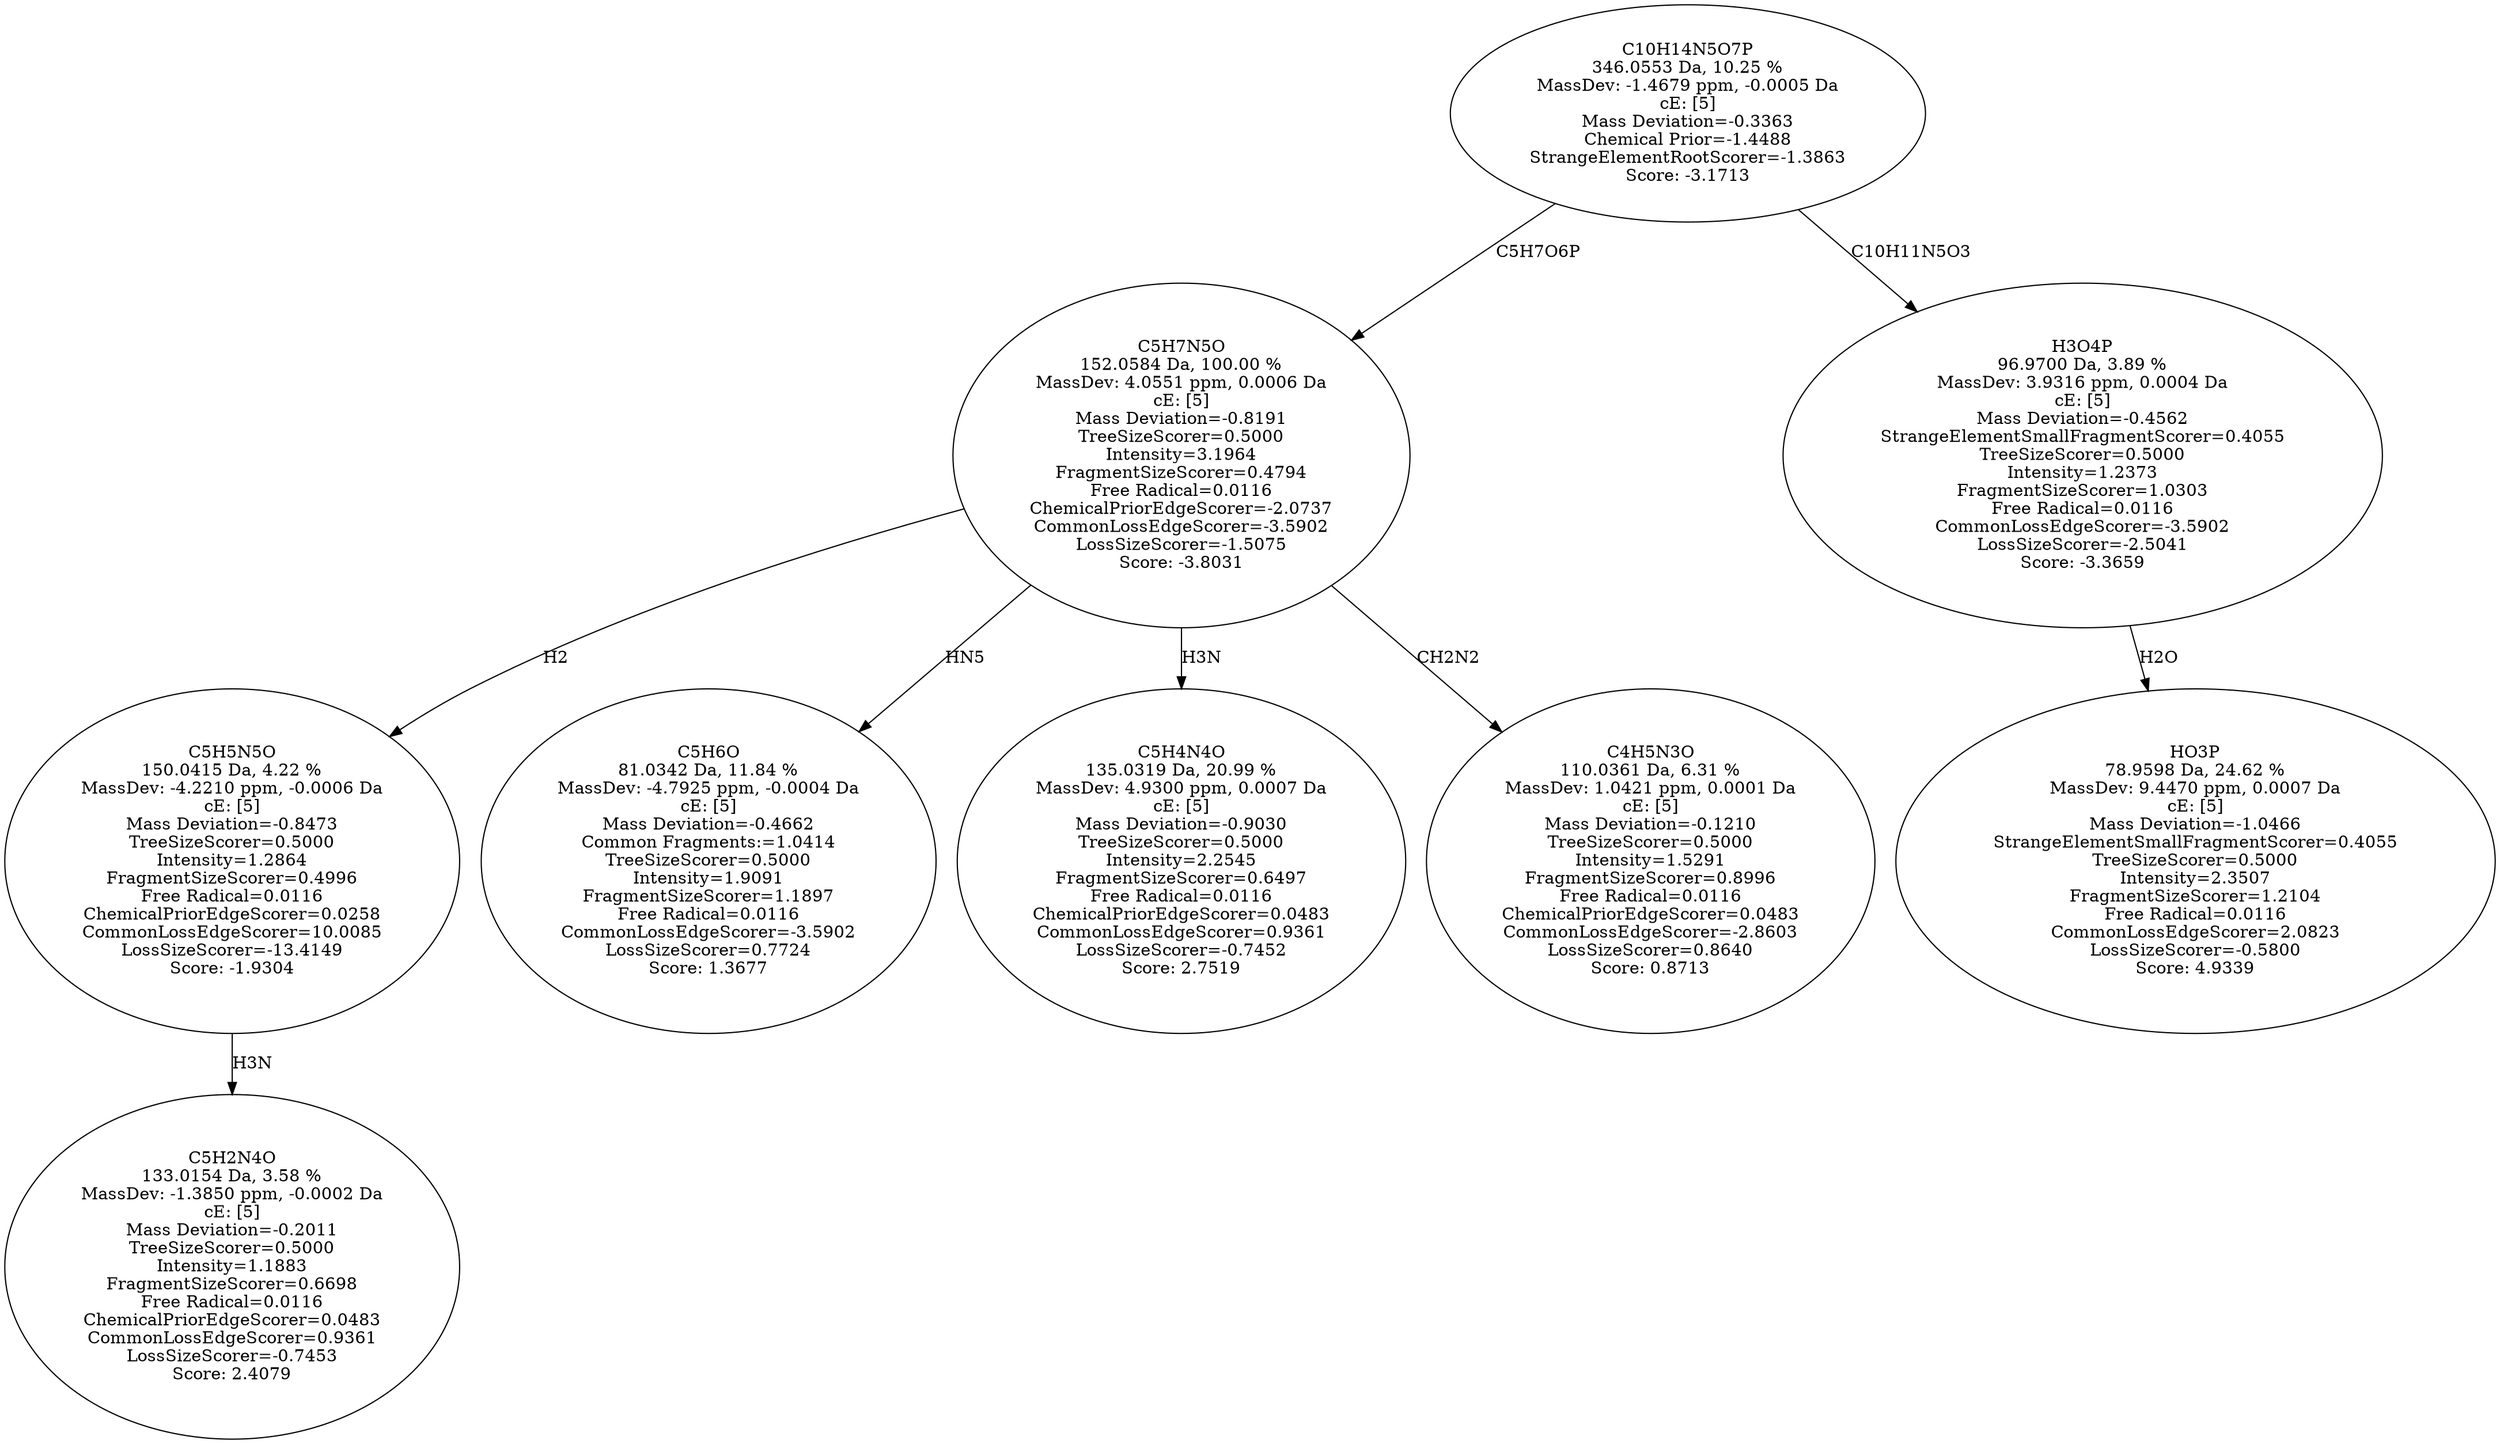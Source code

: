 strict digraph {
v1 [label="C5H2N4O\n133.0154 Da, 3.58 %\nMassDev: -1.3850 ppm, -0.0002 Da\ncE: [5]\nMass Deviation=-0.2011\nTreeSizeScorer=0.5000\nIntensity=1.1883\nFragmentSizeScorer=0.6698\nFree Radical=0.0116\nChemicalPriorEdgeScorer=0.0483\nCommonLossEdgeScorer=0.9361\nLossSizeScorer=-0.7453\nScore: 2.4079"];
v2 [label="C5H5N5O\n150.0415 Da, 4.22 %\nMassDev: -4.2210 ppm, -0.0006 Da\ncE: [5]\nMass Deviation=-0.8473\nTreeSizeScorer=0.5000\nIntensity=1.2864\nFragmentSizeScorer=0.4996\nFree Radical=0.0116\nChemicalPriorEdgeScorer=0.0258\nCommonLossEdgeScorer=10.0085\nLossSizeScorer=-13.4149\nScore: -1.9304"];
v3 [label="C5H6O\n81.0342 Da, 11.84 %\nMassDev: -4.7925 ppm, -0.0004 Da\ncE: [5]\nMass Deviation=-0.4662\nCommon Fragments:=1.0414\nTreeSizeScorer=0.5000\nIntensity=1.9091\nFragmentSizeScorer=1.1897\nFree Radical=0.0116\nCommonLossEdgeScorer=-3.5902\nLossSizeScorer=0.7724\nScore: 1.3677"];
v4 [label="C5H4N4O\n135.0319 Da, 20.99 %\nMassDev: 4.9300 ppm, 0.0007 Da\ncE: [5]\nMass Deviation=-0.9030\nTreeSizeScorer=0.5000\nIntensity=2.2545\nFragmentSizeScorer=0.6497\nFree Radical=0.0116\nChemicalPriorEdgeScorer=0.0483\nCommonLossEdgeScorer=0.9361\nLossSizeScorer=-0.7452\nScore: 2.7519"];
v5 [label="C4H5N3O\n110.0361 Da, 6.31 %\nMassDev: 1.0421 ppm, 0.0001 Da\ncE: [5]\nMass Deviation=-0.1210\nTreeSizeScorer=0.5000\nIntensity=1.5291\nFragmentSizeScorer=0.8996\nFree Radical=0.0116\nChemicalPriorEdgeScorer=0.0483\nCommonLossEdgeScorer=-2.8603\nLossSizeScorer=0.8640\nScore: 0.8713"];
v6 [label="C5H7N5O\n152.0584 Da, 100.00 %\nMassDev: 4.0551 ppm, 0.0006 Da\ncE: [5]\nMass Deviation=-0.8191\nTreeSizeScorer=0.5000\nIntensity=3.1964\nFragmentSizeScorer=0.4794\nFree Radical=0.0116\nChemicalPriorEdgeScorer=-2.0737\nCommonLossEdgeScorer=-3.5902\nLossSizeScorer=-1.5075\nScore: -3.8031"];
v7 [label="HO3P\n78.9598 Da, 24.62 %\nMassDev: 9.4470 ppm, 0.0007 Da\ncE: [5]\nMass Deviation=-1.0466\nStrangeElementSmallFragmentScorer=0.4055\nTreeSizeScorer=0.5000\nIntensity=2.3507\nFragmentSizeScorer=1.2104\nFree Radical=0.0116\nCommonLossEdgeScorer=2.0823\nLossSizeScorer=-0.5800\nScore: 4.9339"];
v8 [label="H3O4P\n96.9700 Da, 3.89 %\nMassDev: 3.9316 ppm, 0.0004 Da\ncE: [5]\nMass Deviation=-0.4562\nStrangeElementSmallFragmentScorer=0.4055\nTreeSizeScorer=0.5000\nIntensity=1.2373\nFragmentSizeScorer=1.0303\nFree Radical=0.0116\nCommonLossEdgeScorer=-3.5902\nLossSizeScorer=-2.5041\nScore: -3.3659"];
v9 [label="C10H14N5O7P\n346.0553 Da, 10.25 %\nMassDev: -1.4679 ppm, -0.0005 Da\ncE: [5]\nMass Deviation=-0.3363\nChemical Prior=-1.4488\nStrangeElementRootScorer=-1.3863\nScore: -3.1713"];
v2 -> v1 [label="H3N"];
v6 -> v2 [label="H2"];
v6 -> v3 [label="HN5"];
v6 -> v4 [label="H3N"];
v6 -> v5 [label="CH2N2"];
v9 -> v6 [label="C5H7O6P"];
v8 -> v7 [label="H2O"];
v9 -> v8 [label="C10H11N5O3"];
}